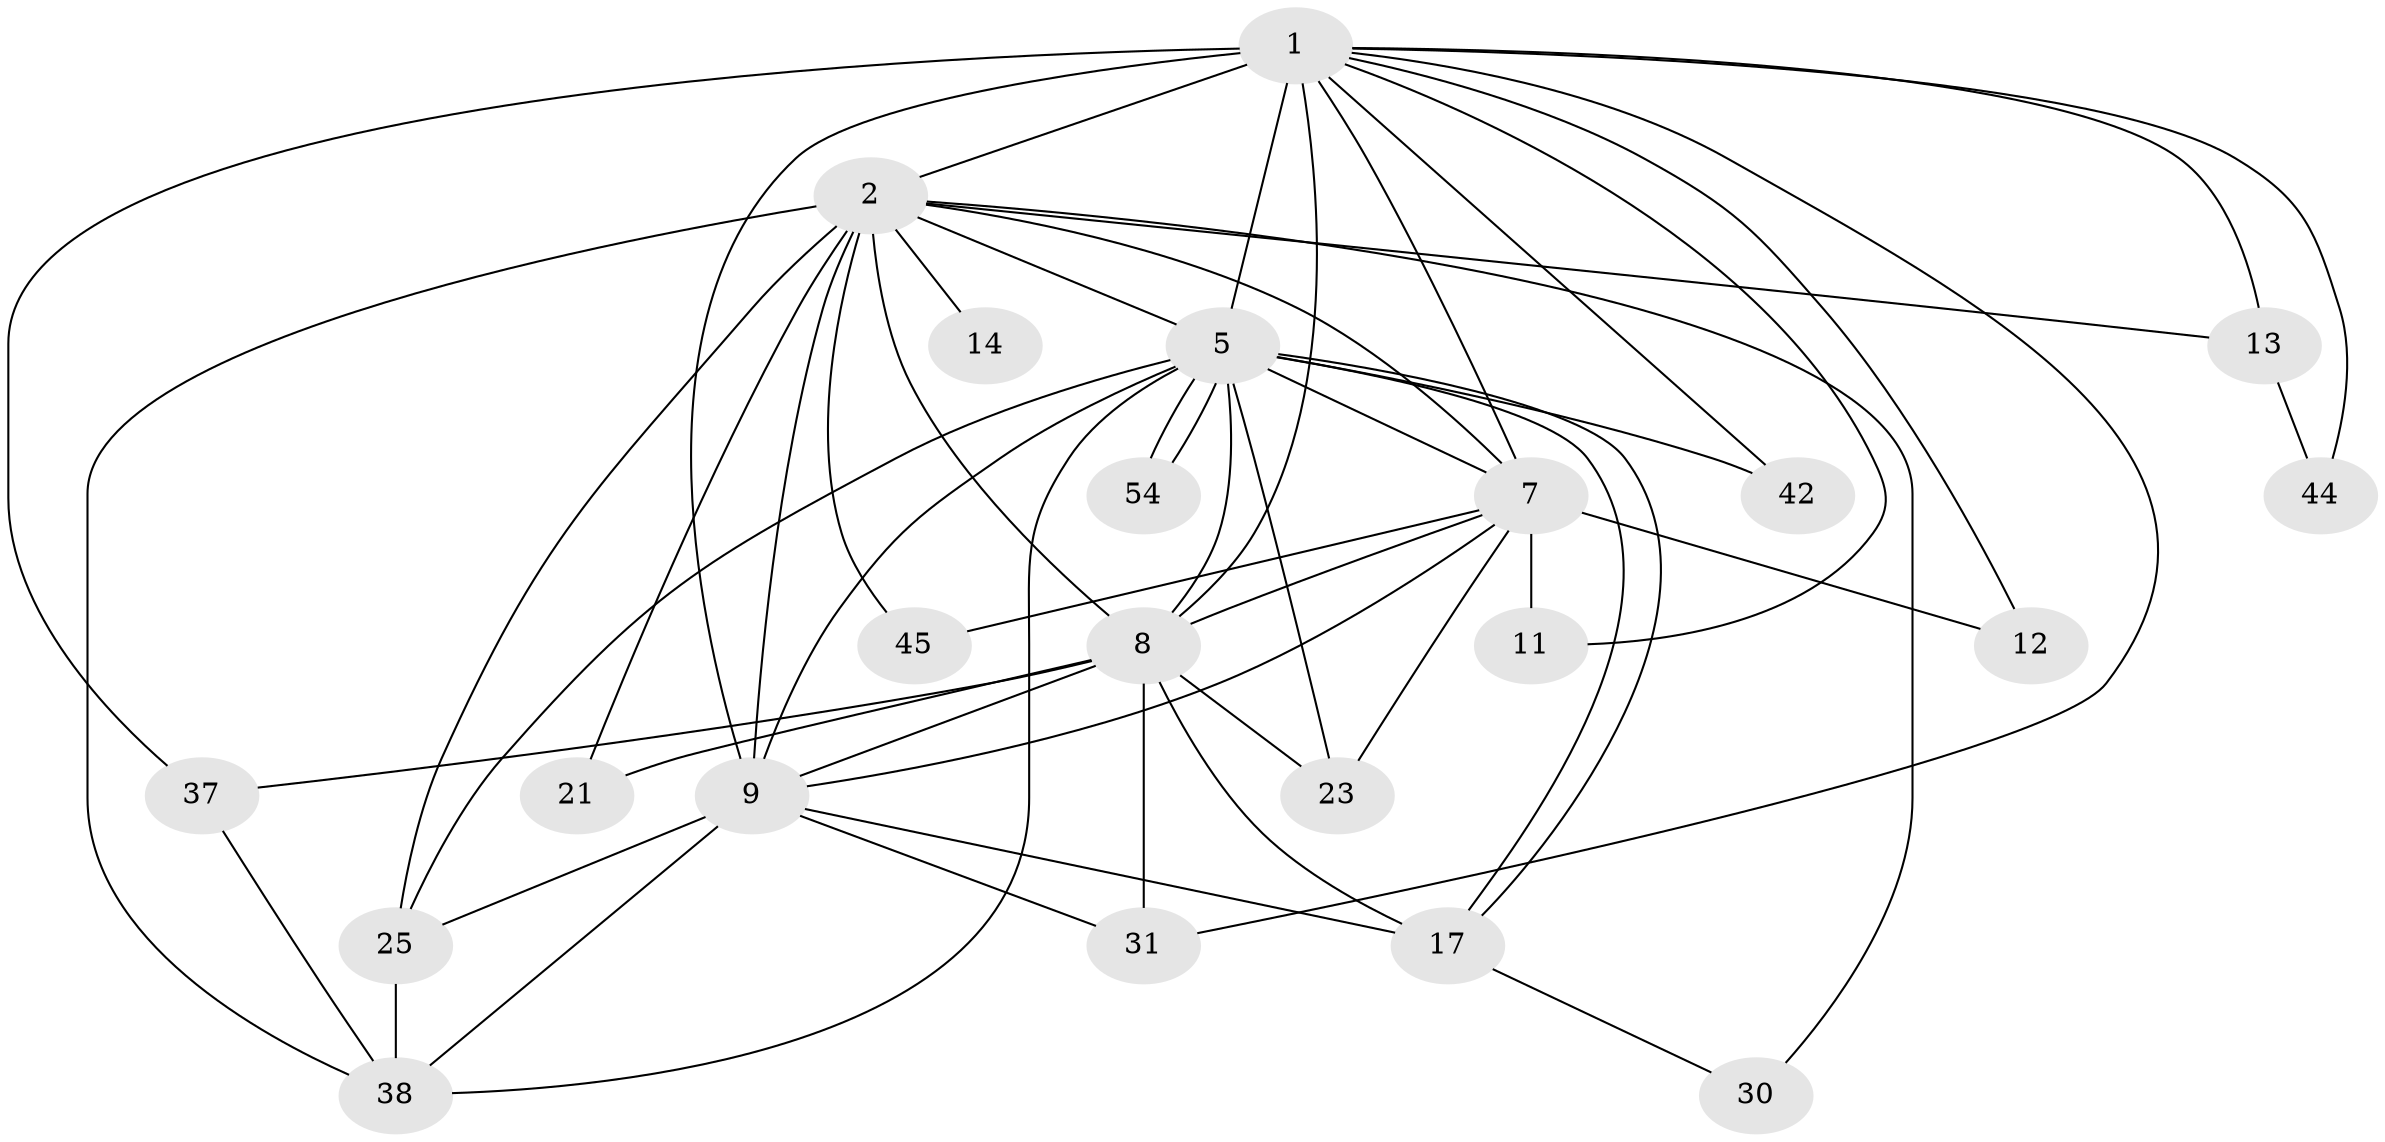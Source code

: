 // original degree distribution, {17: 0.017543859649122806, 14: 0.03508771929824561, 12: 0.017543859649122806, 19: 0.03508771929824561, 21: 0.017543859649122806, 11: 0.017543859649122806, 9: 0.017543859649122806, 15: 0.017543859649122806, 2: 0.5087719298245614, 3: 0.19298245614035087, 7: 0.017543859649122806, 8: 0.017543859649122806, 4: 0.07017543859649122, 5: 0.017543859649122806}
// Generated by graph-tools (version 1.1) at 2025/17/03/04/25 18:17:25]
// undirected, 22 vertices, 54 edges
graph export_dot {
graph [start="1"]
  node [color=gray90,style=filled];
  1 [super="+22+3+40+33"];
  2 [super="+6+51+4+26"];
  5;
  7 [super="+15"];
  8 [super="+10"];
  9 [super="+18+34+16"];
  11;
  12;
  13;
  14;
  17 [super="+47+52+32+43+29"];
  21;
  23 [super="+46"];
  25;
  30;
  31;
  37 [super="+56"];
  38 [super="+50"];
  42;
  44;
  45 [super="+48"];
  54;
  1 -- 2 [weight=6];
  1 -- 5 [weight=3];
  1 -- 7 [weight=2];
  1 -- 8 [weight=5];
  1 -- 9 [weight=3];
  1 -- 37;
  1 -- 44;
  1 -- 31;
  1 -- 11;
  1 -- 12;
  1 -- 13;
  1 -- 42;
  2 -- 5 [weight=4];
  2 -- 7 [weight=4];
  2 -- 8 [weight=6];
  2 -- 9 [weight=7];
  2 -- 38;
  2 -- 21;
  2 -- 13;
  2 -- 14;
  2 -- 25;
  2 -- 30;
  2 -- 45 [weight=2];
  5 -- 7;
  5 -- 8 [weight=2];
  5 -- 9;
  5 -- 17 [weight=3];
  5 -- 17;
  5 -- 23;
  5 -- 25;
  5 -- 42;
  5 -- 54;
  5 -- 54;
  5 -- 38;
  7 -- 8 [weight=3];
  7 -- 9;
  7 -- 11;
  7 -- 12;
  7 -- 45;
  7 -- 23;
  8 -- 9 [weight=5];
  8 -- 37;
  8 -- 17;
  8 -- 21;
  8 -- 23;
  8 -- 31;
  9 -- 31;
  9 -- 17 [weight=4];
  9 -- 38;
  9 -- 25;
  13 -- 44;
  17 -- 30;
  25 -- 38;
  37 -- 38;
}

